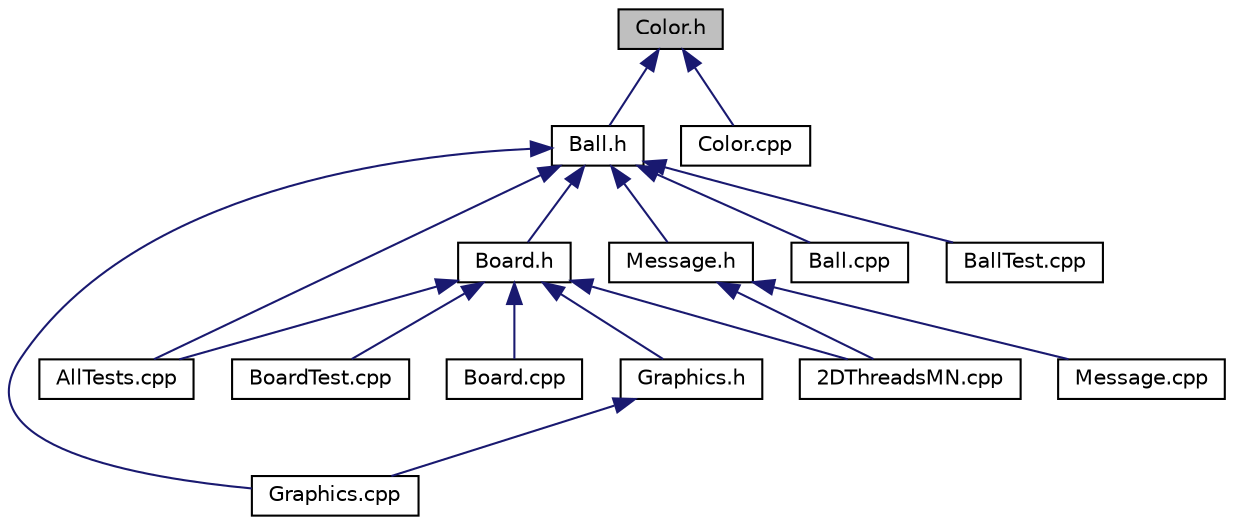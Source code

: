 digraph "Color.h"
{
  edge [fontname="Helvetica",fontsize="10",labelfontname="Helvetica",labelfontsize="10"];
  node [fontname="Helvetica",fontsize="10",shape=record];
  Node1 [label="Color.h",height=0.2,width=0.4,color="black", fillcolor="grey75", style="filled", fontcolor="black"];
  Node1 -> Node2 [dir="back",color="midnightblue",fontsize="10",style="solid"];
  Node2 [label="Ball.h",height=0.2,width=0.4,color="black", fillcolor="white", style="filled",URL="$Ball_8h.html"];
  Node2 -> Node3 [dir="back",color="midnightblue",fontsize="10",style="solid"];
  Node3 [label="Board.h",height=0.2,width=0.4,color="black", fillcolor="white", style="filled",URL="$Board_8h.html"];
  Node3 -> Node4 [dir="back",color="midnightblue",fontsize="10",style="solid"];
  Node4 [label="2DThreadsMN.cpp",height=0.2,width=0.4,color="black", fillcolor="white", style="filled",URL="$2DThreadsMN_8cpp.html"];
  Node3 -> Node5 [dir="back",color="midnightblue",fontsize="10",style="solid"];
  Node5 [label="AllTests.cpp",height=0.2,width=0.4,color="black", fillcolor="white", style="filled",URL="$AllTests_8cpp.html"];
  Node3 -> Node6 [dir="back",color="midnightblue",fontsize="10",style="solid"];
  Node6 [label="Board.cpp",height=0.2,width=0.4,color="black", fillcolor="white", style="filled",URL="$Board_8cpp.html"];
  Node3 -> Node7 [dir="back",color="midnightblue",fontsize="10",style="solid"];
  Node7 [label="BoardTest.cpp",height=0.2,width=0.4,color="black", fillcolor="white", style="filled",URL="$BoardTest_8cpp.html"];
  Node3 -> Node8 [dir="back",color="midnightblue",fontsize="10",style="solid"];
  Node8 [label="Graphics.h",height=0.2,width=0.4,color="black", fillcolor="white", style="filled",URL="$Graphics_8h.html"];
  Node8 -> Node9 [dir="back",color="midnightblue",fontsize="10",style="solid"];
  Node9 [label="Graphics.cpp",height=0.2,width=0.4,color="black", fillcolor="white", style="filled",URL="$Graphics_8cpp.html"];
  Node2 -> Node10 [dir="back",color="midnightblue",fontsize="10",style="solid"];
  Node10 [label="Message.h",height=0.2,width=0.4,color="black", fillcolor="white", style="filled",URL="$Message_8h.html"];
  Node10 -> Node4 [dir="back",color="midnightblue",fontsize="10",style="solid"];
  Node10 -> Node11 [dir="back",color="midnightblue",fontsize="10",style="solid"];
  Node11 [label="Message.cpp",height=0.2,width=0.4,color="black", fillcolor="white", style="filled",URL="$Message_8cpp.html"];
  Node2 -> Node5 [dir="back",color="midnightblue",fontsize="10",style="solid"];
  Node2 -> Node12 [dir="back",color="midnightblue",fontsize="10",style="solid"];
  Node12 [label="Ball.cpp",height=0.2,width=0.4,color="black", fillcolor="white", style="filled",URL="$Ball_8cpp.html"];
  Node2 -> Node13 [dir="back",color="midnightblue",fontsize="10",style="solid"];
  Node13 [label="BallTest.cpp",height=0.2,width=0.4,color="black", fillcolor="white", style="filled",URL="$BallTest_8cpp.html"];
  Node2 -> Node9 [dir="back",color="midnightblue",fontsize="10",style="solid"];
  Node1 -> Node14 [dir="back",color="midnightblue",fontsize="10",style="solid"];
  Node14 [label="Color.cpp",height=0.2,width=0.4,color="black", fillcolor="white", style="filled",URL="$Color_8cpp.html"];
}

